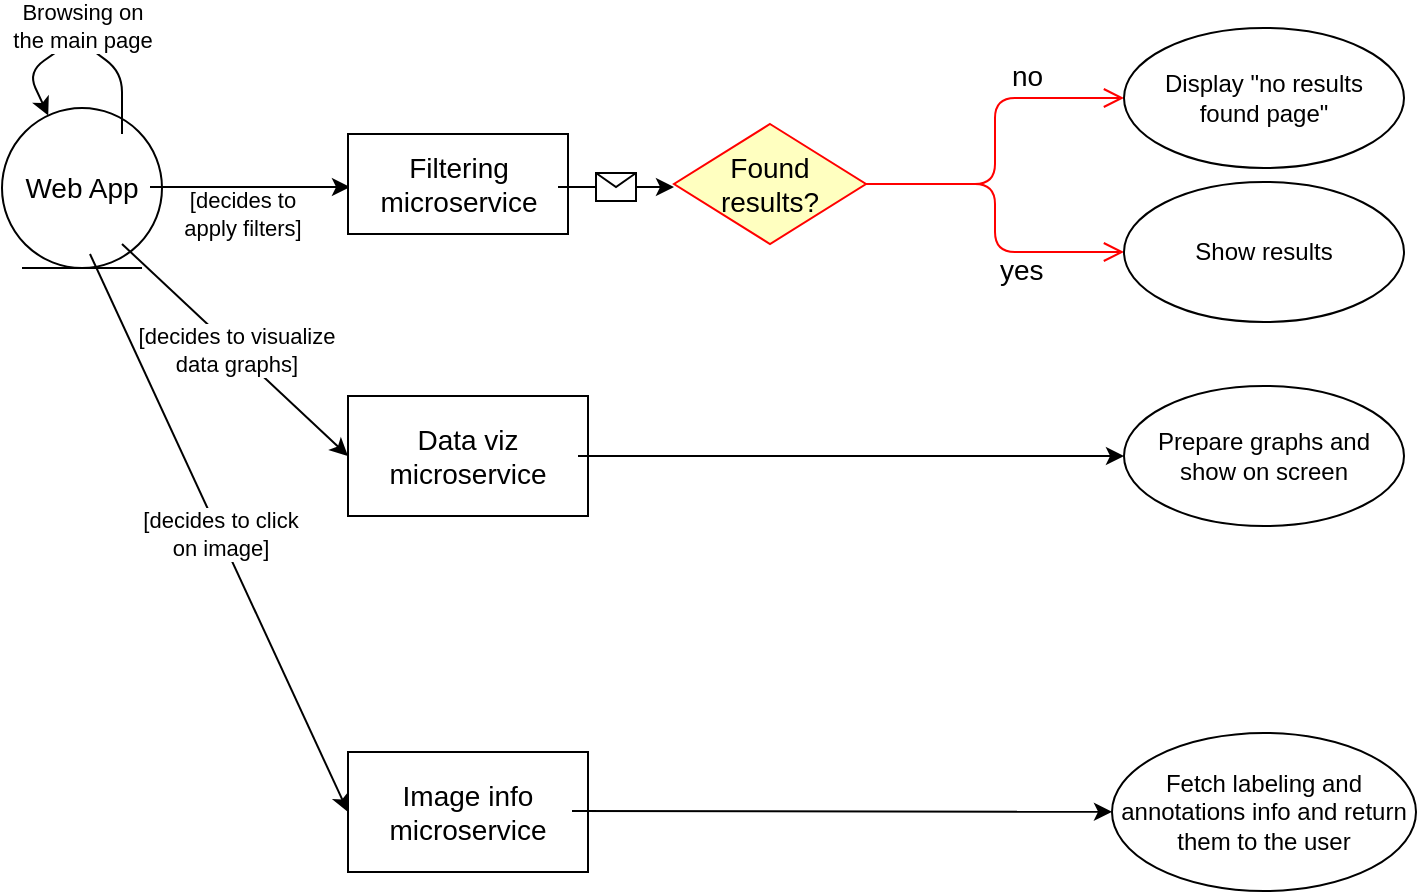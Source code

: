 <mxfile version="13.9.9" type="device"><diagram id="vAnsa49Gn5y73JPOIGDl" name="Page-1"><mxGraphModel dx="1488" dy="935" grid="0" gridSize="10" guides="1" tooltips="1" connect="1" arrows="1" fold="1" page="1" pageScale="1" pageWidth="1169" pageHeight="827" math="0" shadow="0"><root><mxCell id="0"/><mxCell id="1" parent="0"/><mxCell id="92yy9BmDfFg38OB1z6jh-2" value="Web App" style="ellipse;shape=umlEntity;whiteSpace=wrap;html=1;fontSize=14;" vertex="1" parent="1"><mxGeometry x="77" y="114" width="80" height="80" as="geometry"/></mxCell><mxCell id="92yy9BmDfFg38OB1z6jh-5" value="" style="endArrow=classic;html=1;fontSize=14;" edge="1" parent="1" target="92yy9BmDfFg38OB1z6jh-2"><mxGeometry relative="1" as="geometry"><mxPoint x="137" y="127" as="sourcePoint"/><mxPoint x="58" y="96" as="targetPoint"/><Array as="points"><mxPoint x="137" y="96"/><mxPoint x="114" y="79"/><mxPoint x="90" y="96"/></Array></mxGeometry></mxCell><mxCell id="92yy9BmDfFg38OB1z6jh-6" value="Browsing on&lt;br&gt;the main page" style="edgeLabel;resizable=0;html=1;align=center;verticalAlign=middle;" connectable="0" vertex="1" parent="92yy9BmDfFg38OB1z6jh-5"><mxGeometry relative="1" as="geometry"><mxPoint x="0.1" y="-8.14" as="offset"/></mxGeometry></mxCell><mxCell id="92yy9BmDfFg38OB1z6jh-8" value="" style="endArrow=classic;html=1;fontSize=14;" edge="1" parent="1"><mxGeometry relative="1" as="geometry"><mxPoint x="151" y="153.5" as="sourcePoint"/><mxPoint x="251" y="153.5" as="targetPoint"/></mxGeometry></mxCell><mxCell id="92yy9BmDfFg38OB1z6jh-9" value="[decides to&lt;br&gt;apply filters]" style="edgeLabel;resizable=0;html=1;align=center;verticalAlign=middle;" connectable="0" vertex="1" parent="92yy9BmDfFg38OB1z6jh-8"><mxGeometry relative="1" as="geometry"><mxPoint x="-4" y="13.5" as="offset"/></mxGeometry></mxCell><mxCell id="92yy9BmDfFg38OB1z6jh-10" value="Filtering&lt;br&gt;microservice" style="html=1;fontSize=14;" vertex="1" parent="1"><mxGeometry x="250" y="127" width="110" height="50" as="geometry"/></mxCell><mxCell id="92yy9BmDfFg38OB1z6jh-11" value="Found&lt;br&gt;results?" style="rhombus;whiteSpace=wrap;html=1;fillColor=#ffffc0;strokeColor=#ff0000;fontSize=14;" vertex="1" parent="1"><mxGeometry x="413" y="122" width="96" height="60" as="geometry"/></mxCell><mxCell id="92yy9BmDfFg38OB1z6jh-12" value="no" style="edgeStyle=orthogonalEdgeStyle;html=1;align=left;verticalAlign=bottom;endArrow=open;endSize=8;strokeColor=#ff0000;fontSize=14;" edge="1" source="92yy9BmDfFg38OB1z6jh-11" parent="1" target="92yy9BmDfFg38OB1z6jh-19"><mxGeometry x="0.326" relative="1" as="geometry"><mxPoint x="574" y="92" as="targetPoint"/><mxPoint as="offset"/></mxGeometry></mxCell><mxCell id="92yy9BmDfFg38OB1z6jh-13" value="yes" style="edgeStyle=orthogonalEdgeStyle;html=1;align=left;verticalAlign=top;endArrow=open;endSize=8;strokeColor=#ff0000;fontSize=14;" edge="1" source="92yy9BmDfFg38OB1z6jh-11" parent="1" target="92yy9BmDfFg38OB1z6jh-20"><mxGeometry x="0.135" relative="1" as="geometry"><mxPoint x="461" y="239" as="targetPoint"/><mxPoint as="offset"/></mxGeometry></mxCell><mxCell id="92yy9BmDfFg38OB1z6jh-17" value="" style="endArrow=classic;html=1;fontSize=14;" edge="1" parent="1"><mxGeometry relative="1" as="geometry"><mxPoint x="355" y="153.5" as="sourcePoint"/><mxPoint x="413" y="153.5" as="targetPoint"/></mxGeometry></mxCell><mxCell id="92yy9BmDfFg38OB1z6jh-18" value="" style="shape=message;html=1;outlineConnect=0;" vertex="1" parent="92yy9BmDfFg38OB1z6jh-17"><mxGeometry width="20" height="14" relative="1" as="geometry"><mxPoint x="-10" y="-7" as="offset"/></mxGeometry></mxCell><mxCell id="92yy9BmDfFg38OB1z6jh-19" value="Display &quot;no results&lt;br&gt;found page&quot;" style="ellipse;whiteSpace=wrap;html=1;" vertex="1" parent="1"><mxGeometry x="638" y="74" width="140" height="70" as="geometry"/></mxCell><mxCell id="92yy9BmDfFg38OB1z6jh-20" value="Show results" style="ellipse;whiteSpace=wrap;html=1;" vertex="1" parent="1"><mxGeometry x="638" y="151" width="140" height="70" as="geometry"/></mxCell><mxCell id="92yy9BmDfFg38OB1z6jh-23" value="" style="endArrow=classic;html=1;fontSize=14;entryX=0;entryY=0.5;entryDx=0;entryDy=0;" edge="1" parent="1" target="92yy9BmDfFg38OB1z6jh-25"><mxGeometry relative="1" as="geometry"><mxPoint x="137" y="182" as="sourcePoint"/><mxPoint x="259" y="278" as="targetPoint"/></mxGeometry></mxCell><mxCell id="92yy9BmDfFg38OB1z6jh-24" value="[decides to visualize&lt;br&gt;data graphs]" style="edgeLabel;resizable=0;html=1;align=center;verticalAlign=middle;" connectable="0" vertex="1" parent="92yy9BmDfFg38OB1z6jh-23"><mxGeometry relative="1" as="geometry"/></mxCell><mxCell id="92yy9BmDfFg38OB1z6jh-25" value="Data viz&lt;br&gt;microservice" style="rounded=0;whiteSpace=wrap;html=1;fontSize=14;" vertex="1" parent="1"><mxGeometry x="250" y="258" width="120" height="60" as="geometry"/></mxCell><mxCell id="92yy9BmDfFg38OB1z6jh-26" value="" style="endArrow=classic;html=1;fontSize=14;" edge="1" parent="1" target="92yy9BmDfFg38OB1z6jh-27"><mxGeometry width="50" height="50" relative="1" as="geometry"><mxPoint x="365" y="288" as="sourcePoint"/><mxPoint x="473" y="287.5" as="targetPoint"/></mxGeometry></mxCell><mxCell id="92yy9BmDfFg38OB1z6jh-27" value="Prepare graphs and&lt;br&gt;show on screen" style="ellipse;whiteSpace=wrap;html=1;" vertex="1" parent="1"><mxGeometry x="638" y="253" width="140" height="70" as="geometry"/></mxCell><mxCell id="92yy9BmDfFg38OB1z6jh-29" value="" style="endArrow=classic;html=1;fontSize=14;entryX=0;entryY=0.5;entryDx=0;entryDy=0;" edge="1" parent="1" target="92yy9BmDfFg38OB1z6jh-31"><mxGeometry relative="1" as="geometry"><mxPoint x="121" y="187" as="sourcePoint"/><mxPoint x="242" y="476" as="targetPoint"/></mxGeometry></mxCell><mxCell id="92yy9BmDfFg38OB1z6jh-30" value="[decides to click&lt;br&gt;on image]" style="edgeLabel;resizable=0;html=1;align=center;verticalAlign=middle;" connectable="0" vertex="1" parent="92yy9BmDfFg38OB1z6jh-29"><mxGeometry relative="1" as="geometry"/></mxCell><mxCell id="92yy9BmDfFg38OB1z6jh-31" value="Image info&lt;br&gt;microservice" style="rounded=0;whiteSpace=wrap;html=1;fontSize=14;" vertex="1" parent="1"><mxGeometry x="250" y="436" width="120" height="60" as="geometry"/></mxCell><mxCell id="92yy9BmDfFg38OB1z6jh-32" value="" style="endArrow=classic;html=1;fontSize=14;" edge="1" parent="1" target="92yy9BmDfFg38OB1z6jh-33"><mxGeometry width="50" height="50" relative="1" as="geometry"><mxPoint x="362" y="465.5" as="sourcePoint"/><mxPoint x="635" y="466" as="targetPoint"/></mxGeometry></mxCell><mxCell id="92yy9BmDfFg38OB1z6jh-33" value="Fetch labeling and annotations info and return them to the user" style="ellipse;whiteSpace=wrap;html=1;" vertex="1" parent="1"><mxGeometry x="632" y="426.5" width="152" height="79" as="geometry"/></mxCell></root></mxGraphModel></diagram></mxfile>